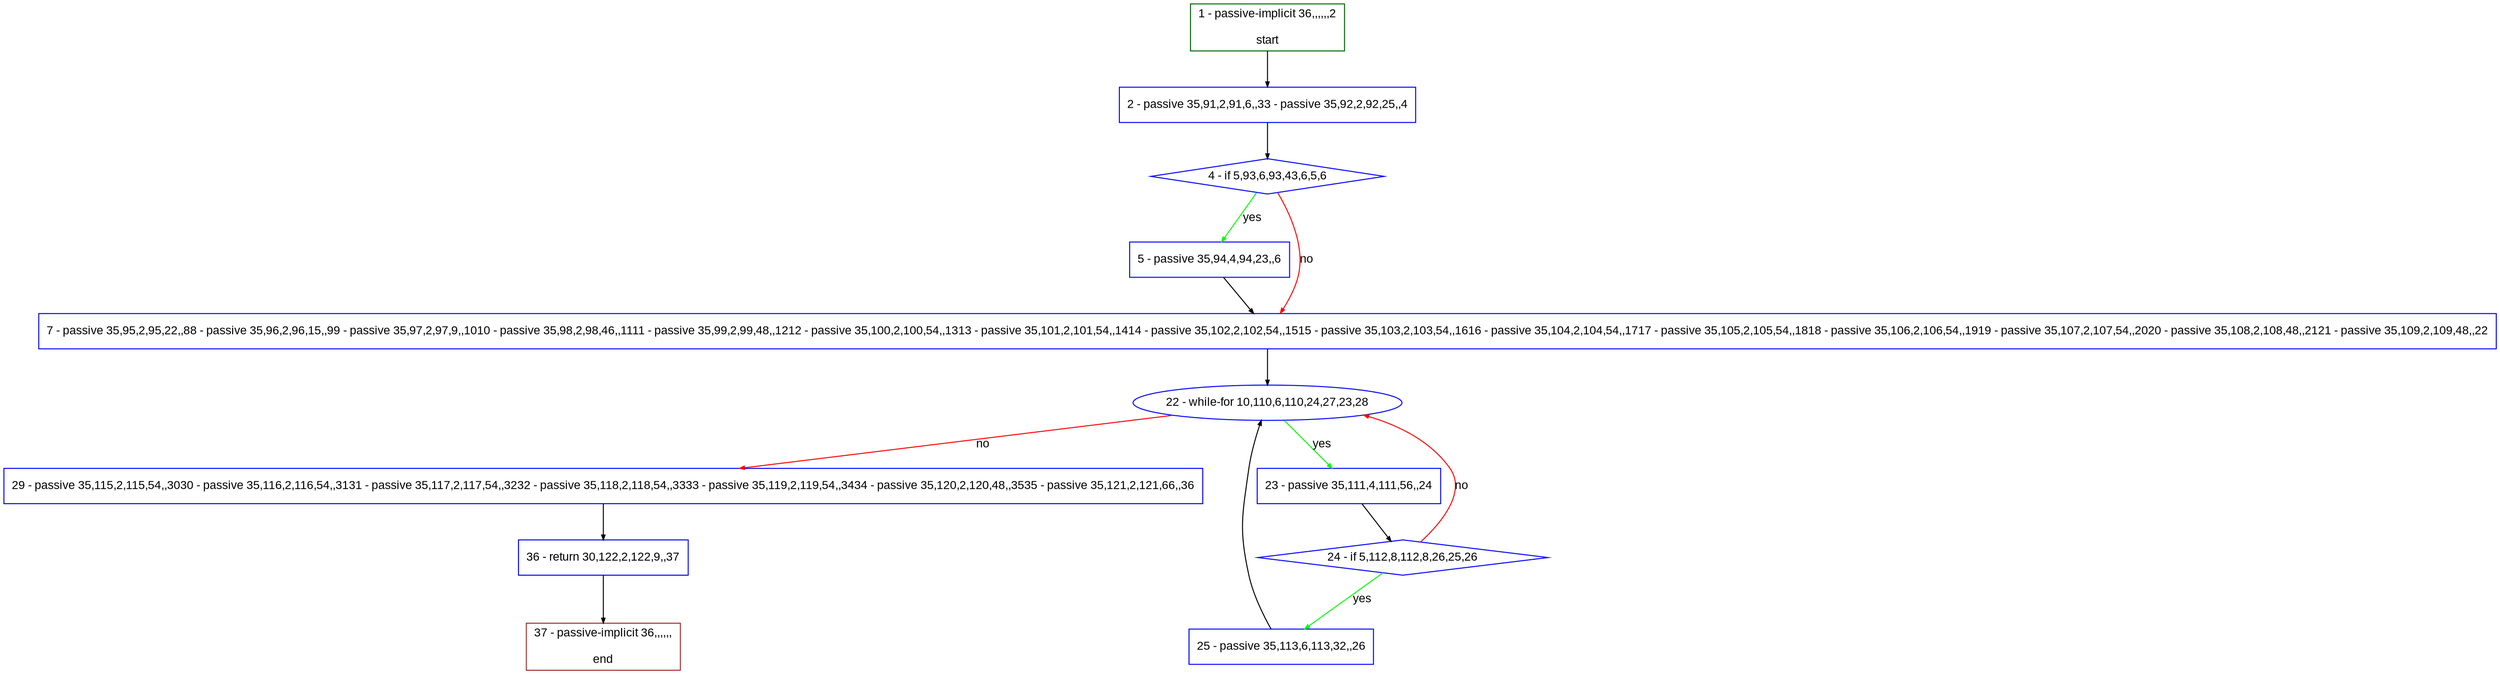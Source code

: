 digraph "" {
  graph [pack="true", label="", fontsize="12", packmode="clust", fontname="Arial", fillcolor="#FFFFCC", bgcolor="white", style="rounded,filled", compound="true"];
  node [node_initialized="no", label="", color="grey", fontsize="12", fillcolor="white", fontname="Arial", style="filled", shape="rectangle", compound="true", fixedsize="false"];
  edge [fontcolor="black", arrowhead="normal", arrowtail="none", arrowsize="0.5", ltail="", label="", color="black", fontsize="12", lhead="", fontname="Arial", dir="forward", compound="true"];
  __N1 [label="2 - passive 35,91,2,91,6,,33 - passive 35,92,2,92,25,,4", color="#0000ff", fillcolor="#ffffff", style="filled", shape="box"];
  __N2 [label="1 - passive-implicit 36,,,,,,2\n\nstart", color="#006400", fillcolor="#ffffff", style="filled", shape="box"];
  __N3 [label="4 - if 5,93,6,93,43,6,5,6", color="#0000ff", fillcolor="#ffffff", style="filled", shape="diamond"];
  __N4 [label="5 - passive 35,94,4,94,23,,6", color="#0000ff", fillcolor="#ffffff", style="filled", shape="box"];
  __N5 [label="7 - passive 35,95,2,95,22,,88 - passive 35,96,2,96,15,,99 - passive 35,97,2,97,9,,1010 - passive 35,98,2,98,46,,1111 - passive 35,99,2,99,48,,1212 - passive 35,100,2,100,54,,1313 - passive 35,101,2,101,54,,1414 - passive 35,102,2,102,54,,1515 - passive 35,103,2,103,54,,1616 - passive 35,104,2,104,54,,1717 - passive 35,105,2,105,54,,1818 - passive 35,106,2,106,54,,1919 - passive 35,107,2,107,54,,2020 - passive 35,108,2,108,48,,2121 - passive 35,109,2,109,48,,22", color="#0000ff", fillcolor="#ffffff", style="filled", shape="box"];
  __N6 [label="22 - while-for 10,110,6,110,24,27,23,28", color="#0000ff", fillcolor="#ffffff", style="filled", shape="oval"];
  __N7 [label="23 - passive 35,111,4,111,56,,24", color="#0000ff", fillcolor="#ffffff", style="filled", shape="box"];
  __N8 [label="29 - passive 35,115,2,115,54,,3030 - passive 35,116,2,116,54,,3131 - passive 35,117,2,117,54,,3232 - passive 35,118,2,118,54,,3333 - passive 35,119,2,119,54,,3434 - passive 35,120,2,120,48,,3535 - passive 35,121,2,121,66,,36", color="#0000ff", fillcolor="#ffffff", style="filled", shape="box"];
  __N9 [label="24 - if 5,112,8,112,8,26,25,26", color="#0000ff", fillcolor="#ffffff", style="filled", shape="diamond"];
  __N10 [label="25 - passive 35,113,6,113,32,,26", color="#0000ff", fillcolor="#ffffff", style="filled", shape="box"];
  __N11 [label="36 - return 30,122,2,122,9,,37", color="#0000ff", fillcolor="#ffffff", style="filled", shape="box"];
  __N12 [label="37 - passive-implicit 36,,,,,,\n\nend", color="#a52a2a", fillcolor="#ffffff", style="filled", shape="box"];
  __N2 -> __N1 [arrowhead="normal", arrowtail="none", color="#000000", label="", dir="forward"];
  __N1 -> __N3 [arrowhead="normal", arrowtail="none", color="#000000", label="", dir="forward"];
  __N3 -> __N4 [arrowhead="normal", arrowtail="none", color="#00ff00", label="yes", dir="forward"];
  __N3 -> __N5 [arrowhead="normal", arrowtail="none", color="#ff0000", label="no", dir="forward"];
  __N4 -> __N5 [arrowhead="normal", arrowtail="none", color="#000000", label="", dir="forward"];
  __N5 -> __N6 [arrowhead="normal", arrowtail="none", color="#000000", label="", dir="forward"];
  __N6 -> __N7 [arrowhead="normal", arrowtail="none", color="#00ff00", label="yes", dir="forward"];
  __N6 -> __N8 [arrowhead="normal", arrowtail="none", color="#ff0000", label="no", dir="forward"];
  __N7 -> __N9 [arrowhead="normal", arrowtail="none", color="#000000", label="", dir="forward"];
  __N9 -> __N6 [arrowhead="normal", arrowtail="none", color="#ff0000", label="no", dir="forward"];
  __N9 -> __N10 [arrowhead="normal", arrowtail="none", color="#00ff00", label="yes", dir="forward"];
  __N10 -> __N6 [arrowhead="normal", arrowtail="none", color="#000000", label="", dir="forward"];
  __N8 -> __N11 [arrowhead="normal", arrowtail="none", color="#000000", label="", dir="forward"];
  __N11 -> __N12 [arrowhead="normal", arrowtail="none", color="#000000", label="", dir="forward"];
}
